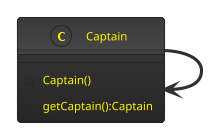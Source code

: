 @startuml Class
!theme black-knight
class Captain {
    -Captain()
    +getCaptain():Captain
}

Captain -> Captain

@enduml